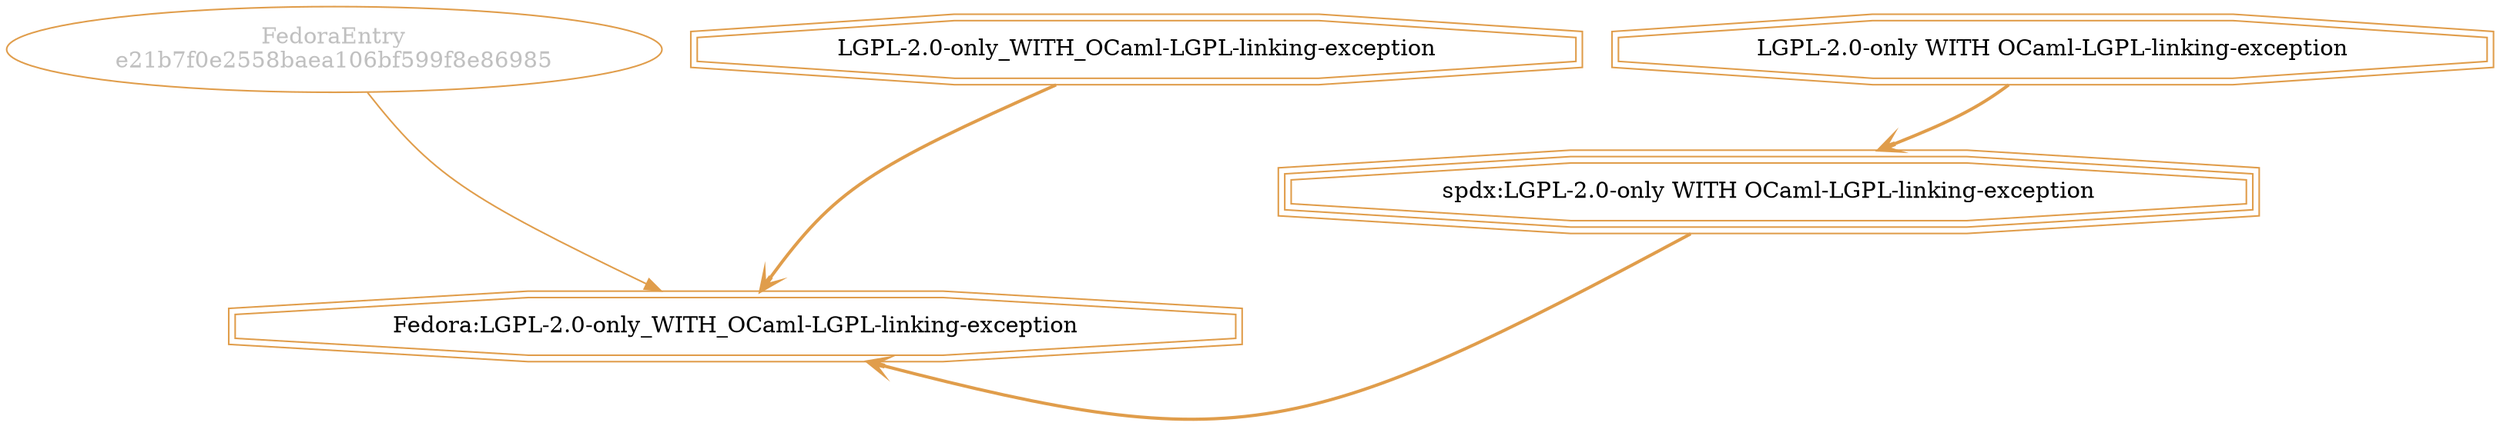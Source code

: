 strict digraph {
    node [shape=box];
    graph [splines=curved];
    6851 [label="FedoraEntry\ne21b7f0e2558baea106bf599f8e86985"
         ,fontcolor=gray
         ,color="#e09d4b"
         ,fillcolor="beige;1"
         ,shape=ellipse];
    6852 [label="Fedora:LGPL-2.0-only_WITH_OCaml-LGPL-linking-exception"
         ,color="#e09d4b"
         ,shape=doubleoctagon];
    6853 [label="LGPL-2.0-only_WITH_OCaml-LGPL-linking-exception"
         ,color="#e09d4b"
         ,shape=doubleoctagon];
    6854 [label="spdx:LGPL-2.0-only WITH OCaml-LGPL-linking-exception"
         ,color="#e09d4b"
         ,shape=tripleoctagon];
    6855 [label="LGPL-2.0-only WITH OCaml-LGPL-linking-exception"
         ,color="#e09d4b"
         ,shape=doubleoctagon];
    6851 -> 6852 [weight=0.5
                 ,color="#e09d4b"];
    6853 -> 6852 [style=bold
                 ,arrowhead=vee
                 ,weight=0.7
                 ,color="#e09d4b"];
    6854 -> 6852 [style=bold
                 ,arrowhead=vee
                 ,weight=0.7
                 ,color="#e09d4b"];
    6855 -> 6854 [style=bold
                 ,arrowhead=vee
                 ,weight=0.7
                 ,color="#e09d4b"];
}
